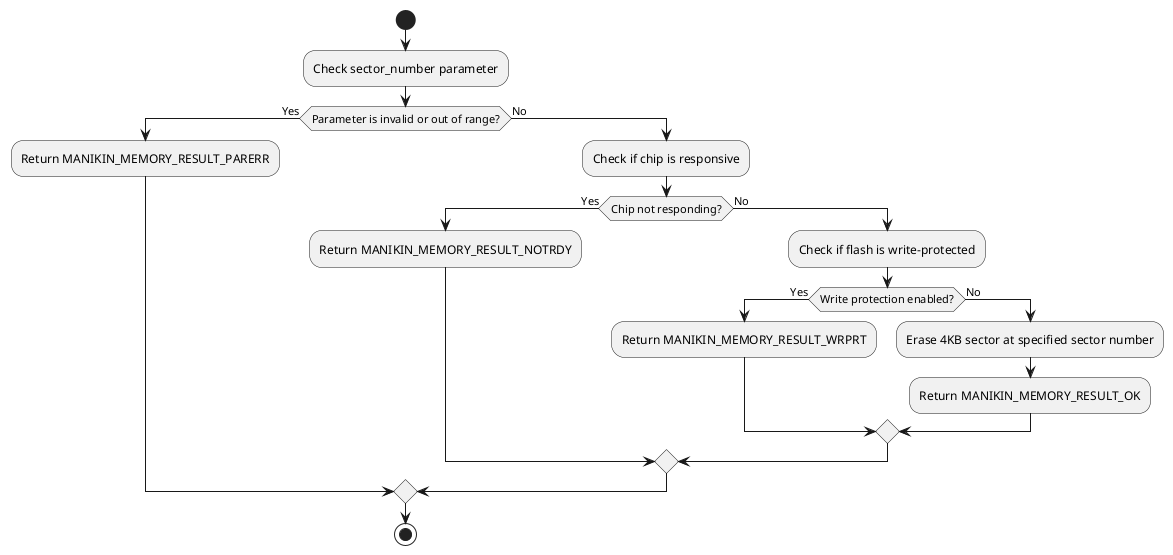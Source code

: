 @startuml
start

:Check sector_number parameter;

if (Parameter is invalid or out of range?) then (Yes)
  :Return MANIKIN_MEMORY_RESULT_PARERR;
else (No)
  :Check if chip is responsive;

  if (Chip not responding?) then (Yes)
    :Return MANIKIN_MEMORY_RESULT_NOTRDY;
  else (No)
    :Check if flash is write-protected;

    if (Write protection enabled?) then (Yes)
      :Return MANIKIN_MEMORY_RESULT_WRPRT;
    else (No)
      :Erase 4KB sector at specified sector number;
      :Return MANIKIN_MEMORY_RESULT_OK;
    endif
  endif
endif

stop
@enduml
